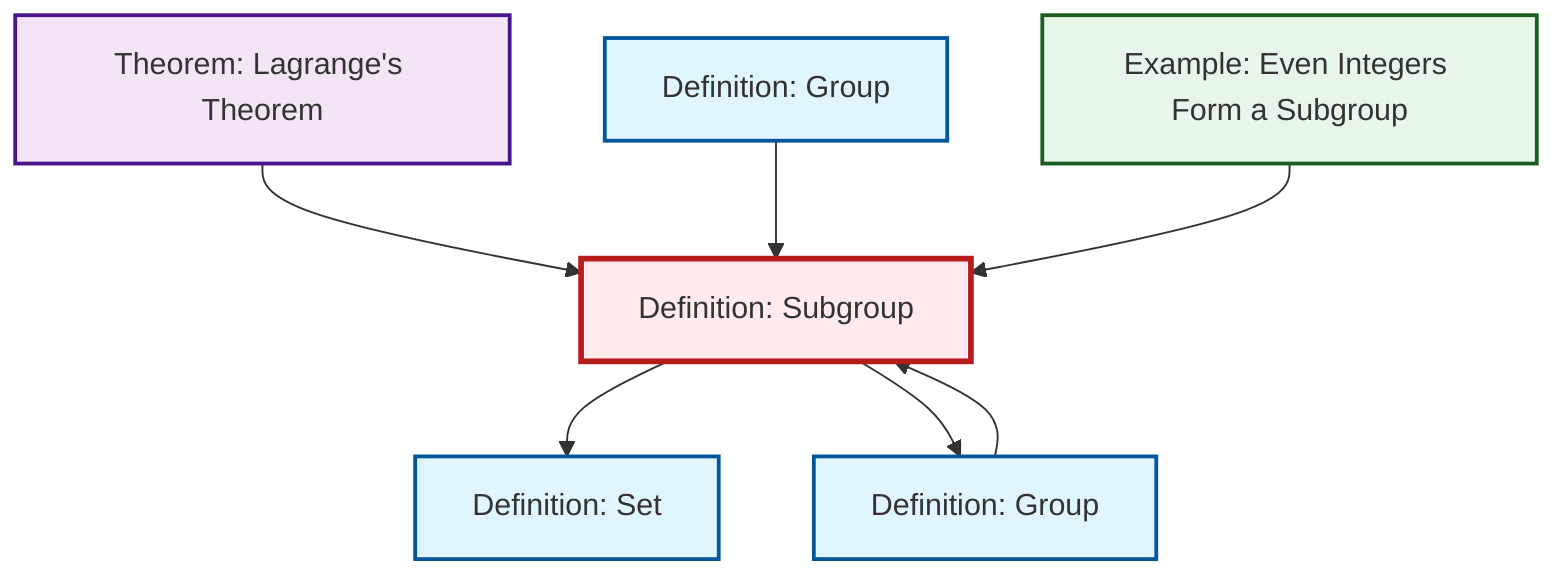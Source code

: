 graph TD
    classDef definition fill:#e1f5fe,stroke:#01579b,stroke-width:2px
    classDef theorem fill:#f3e5f5,stroke:#4a148c,stroke-width:2px
    classDef axiom fill:#fff3e0,stroke:#e65100,stroke-width:2px
    classDef example fill:#e8f5e9,stroke:#1b5e20,stroke-width:2px
    classDef current fill:#ffebee,stroke:#b71c1c,stroke-width:3px
    def-group-example["Definition: Group"]:::definition
    ex-even-integers-subgroup["Example: Even Integers Form a Subgroup"]:::example
    def-set["Definition: Set"]:::definition
    thm-lagrange["Theorem: Lagrange's Theorem"]:::theorem
    def-group["Definition: Group"]:::definition
    def-subgroup["Definition: Subgroup"]:::definition
    thm-lagrange --> def-subgroup
    def-group-example --> def-subgroup
    def-group --> def-subgroup
    def-subgroup --> def-set
    ex-even-integers-subgroup --> def-subgroup
    def-subgroup --> def-group
    class def-subgroup current